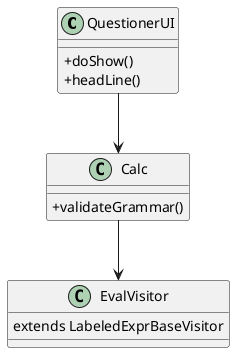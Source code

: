 @startuml
skinparam classAttributeIconSize 0

QuestionerUI --> Calc
Calc --> EvalVisitor

class QuestionerUI{
 +doShow()
 +headLine()
}
class Calc{
+validateGrammar()
}
class EvalVisitor{
extends LabeledExprBaseVisitor
}
@enduml